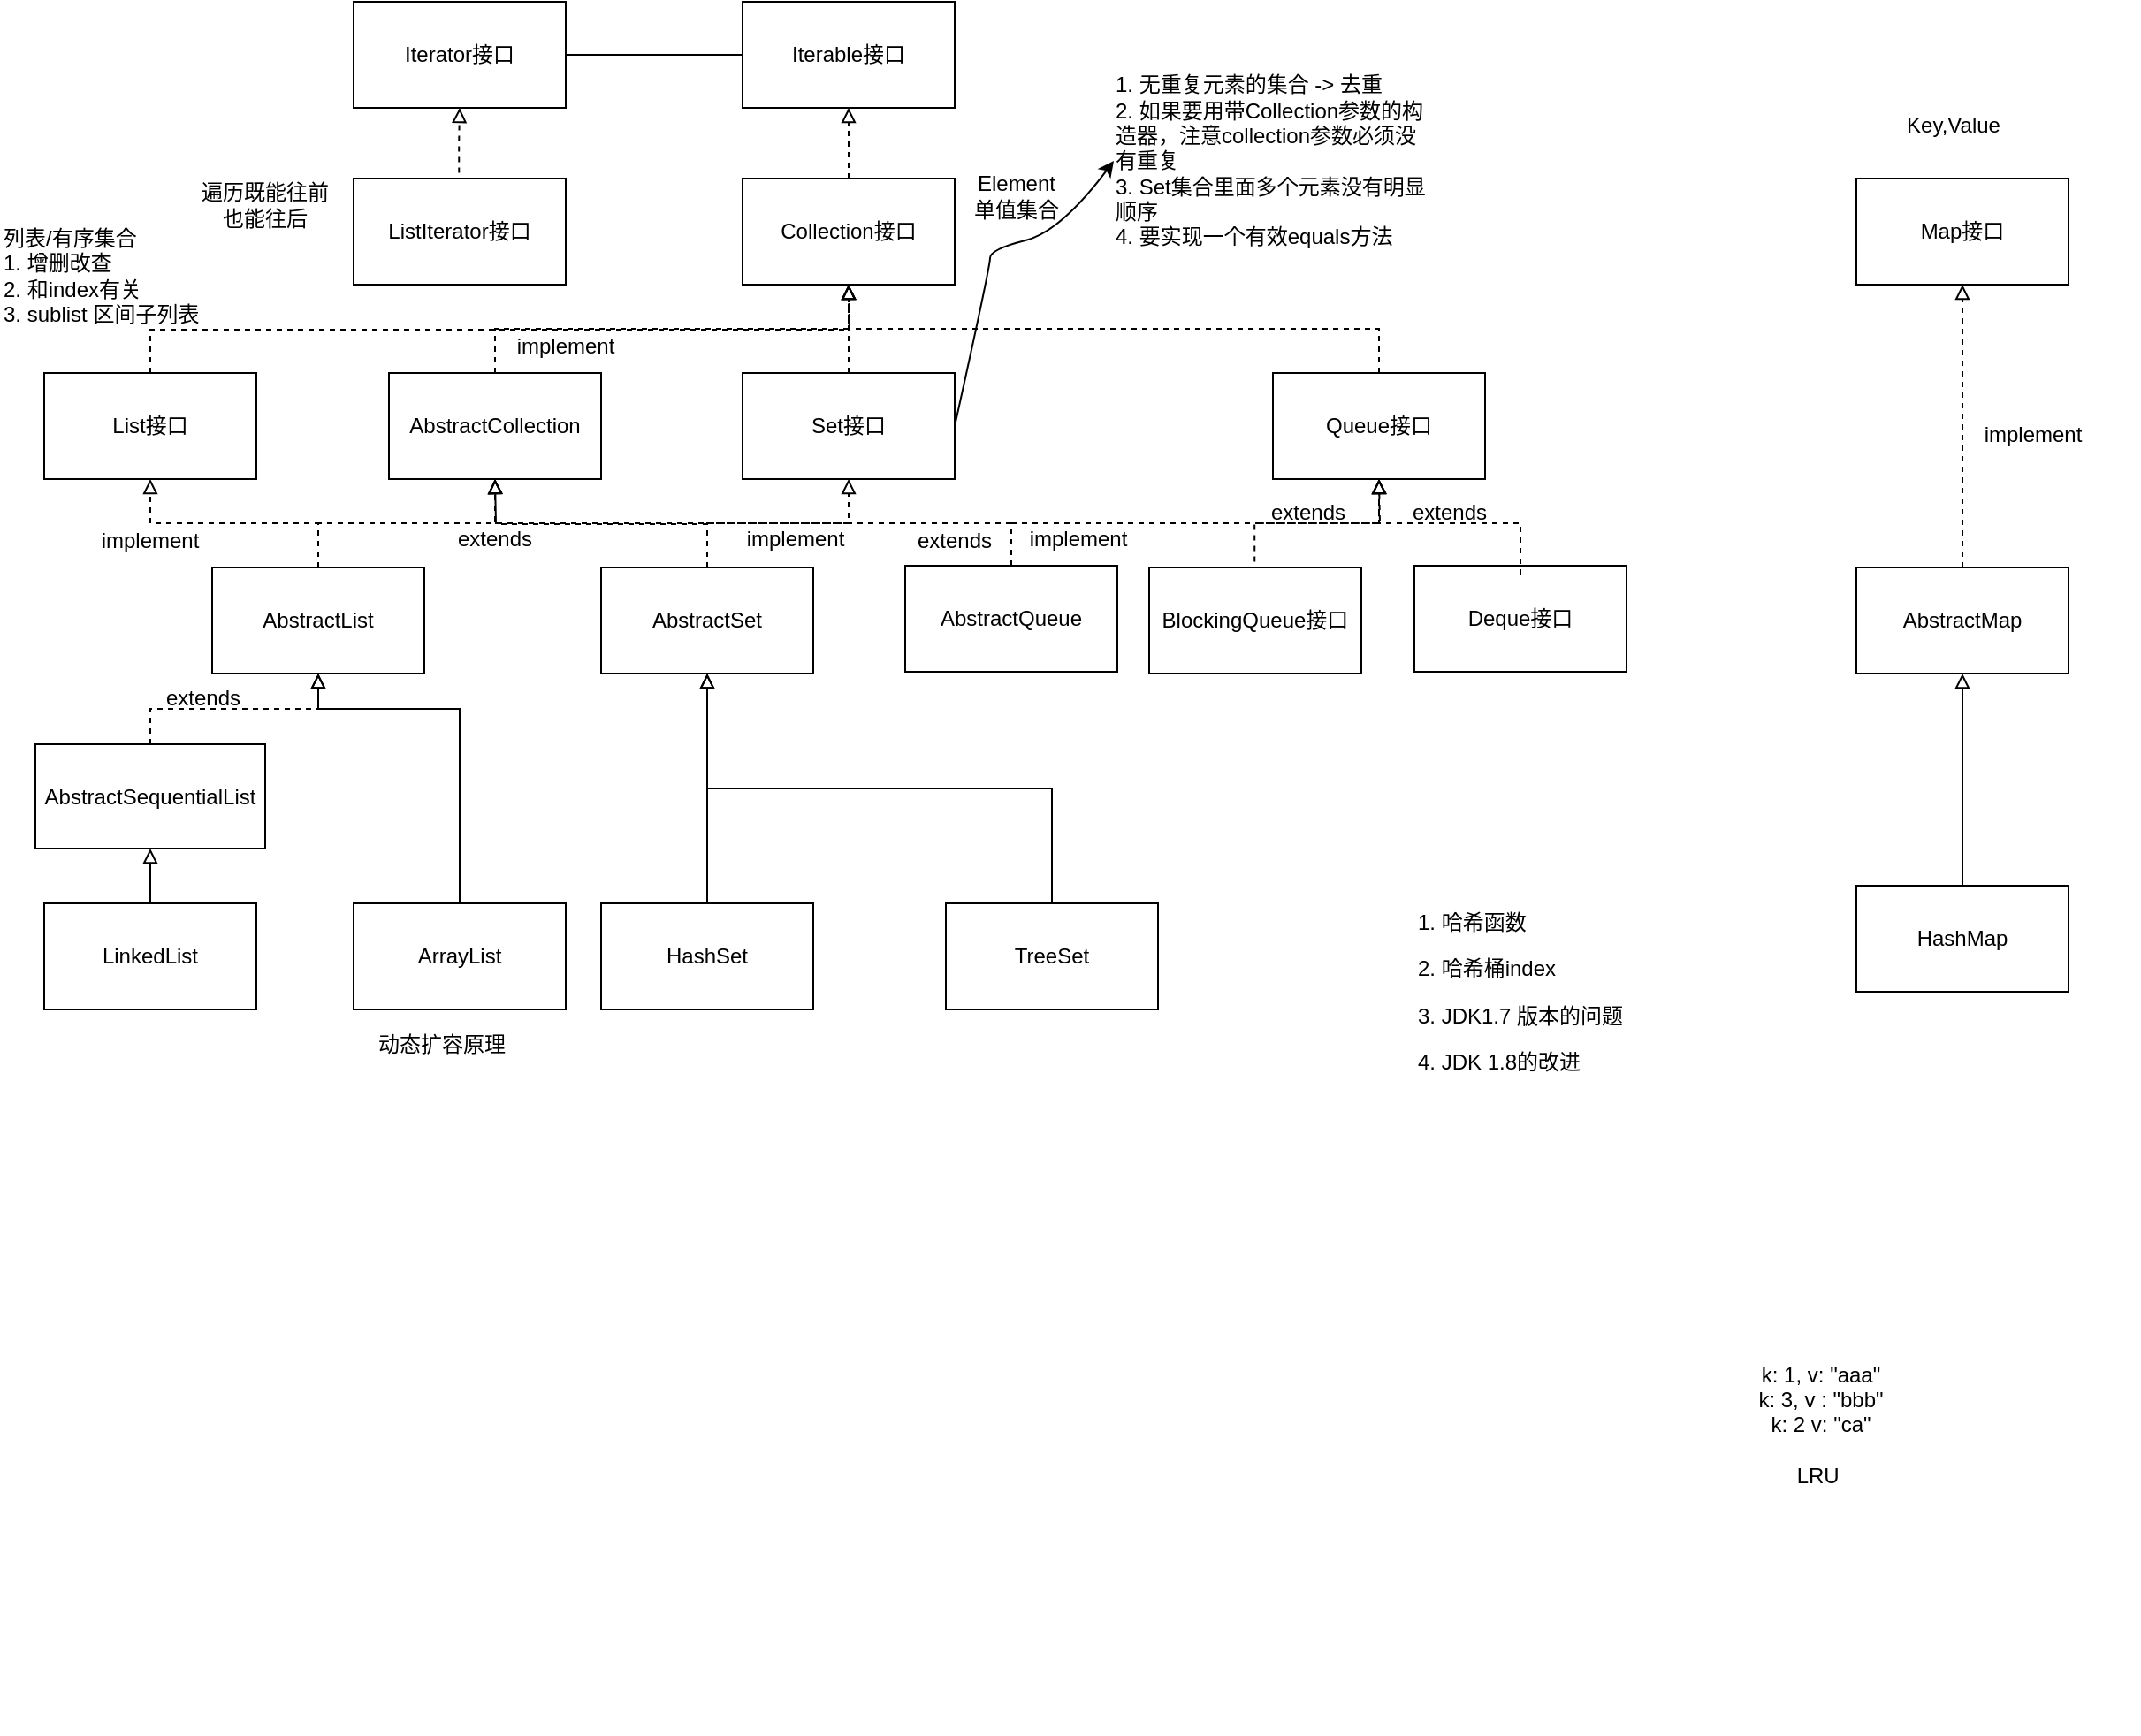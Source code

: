 <mxfile version="21.0.8" type="github">
  <diagram id="C5RBs43oDa-KdzZeNtuy" name="Page-1">
    <mxGraphModel dx="2411" dy="800" grid="1" gridSize="10" guides="1" tooltips="1" connect="1" arrows="1" fold="1" page="1" pageScale="1" pageWidth="1169" pageHeight="827" math="0" shadow="0">
      <root>
        <mxCell id="WIyWlLk6GJQsqaUBKTNV-0" />
        <mxCell id="WIyWlLk6GJQsqaUBKTNV-1" parent="WIyWlLk6GJQsqaUBKTNV-0" />
        <mxCell id="bvuR1n_GZRdcSdBYCqAq-15" value="" style="endArrow=block;endFill=0;shadow=0;strokeWidth=1;rounded=0;edgeStyle=orthogonalEdgeStyle;elbow=vertical;dashed=1;exitX=0.5;exitY=0;exitDx=0;exitDy=0;" parent="WIyWlLk6GJQsqaUBKTNV-1" source="bvuR1n_GZRdcSdBYCqAq-23" edge="1">
          <mxGeometry width="160" relative="1" as="geometry">
            <mxPoint x="300" y="300" as="sourcePoint" />
            <mxPoint x="220" y="270" as="targetPoint" />
          </mxGeometry>
        </mxCell>
        <mxCell id="bvuR1n_GZRdcSdBYCqAq-17" value="Collection接口" style="rounded=0;whiteSpace=wrap;html=1;" parent="WIyWlLk6GJQsqaUBKTNV-1" vertex="1">
          <mxGeometry x="160" y="210" width="120" height="60" as="geometry" />
        </mxCell>
        <mxCell id="bvuR1n_GZRdcSdBYCqAq-19" value="Map接口" style="rounded=0;whiteSpace=wrap;html=1;" parent="WIyWlLk6GJQsqaUBKTNV-1" vertex="1">
          <mxGeometry x="790" y="210" width="120" height="60" as="geometry" />
        </mxCell>
        <mxCell id="bvuR1n_GZRdcSdBYCqAq-20" value="Element&lt;br&gt;单值集合" style="text;html=1;strokeColor=none;fillColor=none;align=center;verticalAlign=middle;whiteSpace=wrap;rounded=0;" parent="WIyWlLk6GJQsqaUBKTNV-1" vertex="1">
          <mxGeometry x="280" y="210" width="70" height="20" as="geometry" />
        </mxCell>
        <mxCell id="bvuR1n_GZRdcSdBYCqAq-21" value="Key,Value" style="text;html=1;strokeColor=none;fillColor=none;align=center;verticalAlign=middle;whiteSpace=wrap;rounded=0;" parent="WIyWlLk6GJQsqaUBKTNV-1" vertex="1">
          <mxGeometry x="810" y="170" width="70" height="20" as="geometry" />
        </mxCell>
        <mxCell id="bvuR1n_GZRdcSdBYCqAq-22" value="List接口" style="rounded=0;whiteSpace=wrap;html=1;" parent="WIyWlLk6GJQsqaUBKTNV-1" vertex="1">
          <mxGeometry x="-235" y="320" width="120" height="60" as="geometry" />
        </mxCell>
        <mxCell id="bvuR1n_GZRdcSdBYCqAq-23" value="Set接口" style="rounded=0;whiteSpace=wrap;html=1;" parent="WIyWlLk6GJQsqaUBKTNV-1" vertex="1">
          <mxGeometry x="160" y="320" width="120" height="60" as="geometry" />
        </mxCell>
        <mxCell id="bvuR1n_GZRdcSdBYCqAq-24" value="" style="endArrow=block;endFill=0;shadow=0;strokeWidth=1;rounded=0;edgeStyle=orthogonalEdgeStyle;elbow=vertical;dashed=1;exitX=0.5;exitY=0;exitDx=0;exitDy=0;" parent="WIyWlLk6GJQsqaUBKTNV-1" source="bvuR1n_GZRdcSdBYCqAq-22" edge="1">
          <mxGeometry width="160" relative="1" as="geometry">
            <mxPoint x="310" y="330" as="sourcePoint" />
            <mxPoint x="220" y="270" as="targetPoint" />
          </mxGeometry>
        </mxCell>
        <mxCell id="bvuR1n_GZRdcSdBYCqAq-25" value="HashMap" style="rounded=0;whiteSpace=wrap;html=1;" parent="WIyWlLk6GJQsqaUBKTNV-1" vertex="1">
          <mxGeometry x="790" y="610" width="120" height="60" as="geometry" />
        </mxCell>
        <mxCell id="bvuR1n_GZRdcSdBYCqAq-26" value="" style="endArrow=block;endFill=0;shadow=0;strokeWidth=1;rounded=0;edgeStyle=orthogonalEdgeStyle;elbow=vertical;exitX=0.5;exitY=0;exitDx=0;exitDy=0;entryX=0.5;entryY=1;entryDx=0;entryDy=0;" parent="WIyWlLk6GJQsqaUBKTNV-1" source="bvuR1n_GZRdcSdBYCqAq-25" target="bvuR1n_GZRdcSdBYCqAq-88" edge="1">
          <mxGeometry width="160" relative="1" as="geometry">
            <mxPoint x="720" y="510" as="sourcePoint" />
            <mxPoint x="1050" y="450" as="targetPoint" />
          </mxGeometry>
        </mxCell>
        <mxCell id="bvuR1n_GZRdcSdBYCqAq-27" value="HashSet" style="rounded=0;whiteSpace=wrap;html=1;" parent="WIyWlLk6GJQsqaUBKTNV-1" vertex="1">
          <mxGeometry x="80" y="620" width="120" height="60" as="geometry" />
        </mxCell>
        <mxCell id="bvuR1n_GZRdcSdBYCqAq-28" value="" style="endArrow=block;endFill=0;shadow=0;strokeWidth=1;rounded=0;edgeStyle=orthogonalEdgeStyle;elbow=vertical;exitX=0.5;exitY=0;exitDx=0;exitDy=0;entryX=0.5;entryY=1;entryDx=0;entryDy=0;" parent="WIyWlLk6GJQsqaUBKTNV-1" source="bvuR1n_GZRdcSdBYCqAq-27" target="bvuR1n_GZRdcSdBYCqAq-77" edge="1">
          <mxGeometry width="160" relative="1" as="geometry">
            <mxPoint x="-110" y="440" as="sourcePoint" />
            <mxPoint x="260" y="530" as="targetPoint" />
          </mxGeometry>
        </mxCell>
        <mxCell id="bvuR1n_GZRdcSdBYCqAq-29" value="ArrayList" style="rounded=0;whiteSpace=wrap;html=1;" parent="WIyWlLk6GJQsqaUBKTNV-1" vertex="1">
          <mxGeometry x="-60" y="620" width="120" height="60" as="geometry" />
        </mxCell>
        <mxCell id="bvuR1n_GZRdcSdBYCqAq-30" value="" style="endArrow=block;endFill=0;shadow=0;strokeWidth=1;rounded=0;edgeStyle=orthogonalEdgeStyle;elbow=vertical;exitX=0.5;exitY=0;exitDx=0;exitDy=0;entryX=0.5;entryY=1;entryDx=0;entryDy=0;" parent="WIyWlLk6GJQsqaUBKTNV-1" source="bvuR1n_GZRdcSdBYCqAq-29" target="bvuR1n_GZRdcSdBYCqAq-62" edge="1">
          <mxGeometry width="160" relative="1" as="geometry">
            <mxPoint x="-240" y="560" as="sourcePoint" />
            <mxPoint x="90" y="500" as="targetPoint" />
            <Array as="points">
              <mxPoint y="510" />
              <mxPoint x="-80" y="510" />
            </Array>
          </mxGeometry>
        </mxCell>
        <mxCell id="bvuR1n_GZRdcSdBYCqAq-31" value="Iterable接口" style="rounded=0;whiteSpace=wrap;html=1;" parent="WIyWlLk6GJQsqaUBKTNV-1" vertex="1">
          <mxGeometry x="160" y="110" width="120" height="60" as="geometry" />
        </mxCell>
        <mxCell id="bvuR1n_GZRdcSdBYCqAq-32" value="" style="endArrow=block;endFill=0;shadow=0;strokeWidth=1;rounded=0;edgeStyle=orthogonalEdgeStyle;elbow=vertical;dashed=1;exitX=0.5;exitY=0;exitDx=0;exitDy=0;entryX=0.5;entryY=1;entryDx=0;entryDy=0;" parent="WIyWlLk6GJQsqaUBKTNV-1" source="bvuR1n_GZRdcSdBYCqAq-17" target="bvuR1n_GZRdcSdBYCqAq-31" edge="1">
          <mxGeometry width="160" relative="1" as="geometry">
            <mxPoint x="220" y="200" as="sourcePoint" />
            <mxPoint x="220" y="190" as="targetPoint" />
          </mxGeometry>
        </mxCell>
        <mxCell id="bvuR1n_GZRdcSdBYCqAq-33" value="Iterator接口" style="rounded=0;whiteSpace=wrap;html=1;" parent="WIyWlLk6GJQsqaUBKTNV-1" vertex="1">
          <mxGeometry x="-60" y="110" width="120" height="60" as="geometry" />
        </mxCell>
        <mxCell id="bvuR1n_GZRdcSdBYCqAq-36" value="" style="line;strokeWidth=1;html=1;" parent="WIyWlLk6GJQsqaUBKTNV-1" vertex="1">
          <mxGeometry x="60" y="135" width="100" height="10" as="geometry" />
        </mxCell>
        <mxCell id="bvuR1n_GZRdcSdBYCqAq-38" value="列表/有序集合&lt;br&gt;1. 增删改查&lt;br&gt;2. 和index有关&lt;br&gt;3. sublist 区间子列表" style="text;html=1;strokeColor=none;fillColor=none;align=left;verticalAlign=middle;whiteSpace=wrap;rounded=0;" parent="WIyWlLk6GJQsqaUBKTNV-1" vertex="1">
          <mxGeometry x="-260" y="240" width="140" height="50" as="geometry" />
        </mxCell>
        <mxCell id="bvuR1n_GZRdcSdBYCqAq-39" value="ListIterator接口" style="rounded=0;whiteSpace=wrap;html=1;" parent="WIyWlLk6GJQsqaUBKTNV-1" vertex="1">
          <mxGeometry x="-60" y="210" width="120" height="60" as="geometry" />
        </mxCell>
        <mxCell id="bvuR1n_GZRdcSdBYCqAq-40" value="" style="endArrow=block;endFill=0;shadow=0;strokeWidth=1;rounded=0;edgeStyle=orthogonalEdgeStyle;elbow=vertical;dashed=1;entryX=0.5;entryY=1;entryDx=0;entryDy=0;exitX=0.497;exitY=-0.055;exitDx=0;exitDy=0;exitPerimeter=0;" parent="WIyWlLk6GJQsqaUBKTNV-1" source="bvuR1n_GZRdcSdBYCqAq-39" target="bvuR1n_GZRdcSdBYCqAq-33" edge="1">
          <mxGeometry width="160" relative="1" as="geometry">
            <mxPoint y="200" as="sourcePoint" />
            <mxPoint x="230" y="180" as="targetPoint" />
          </mxGeometry>
        </mxCell>
        <mxCell id="bvuR1n_GZRdcSdBYCqAq-41" value="遍历既能往前也能往后" style="text;html=1;strokeColor=none;fillColor=none;align=center;verticalAlign=middle;whiteSpace=wrap;rounded=0;" parent="WIyWlLk6GJQsqaUBKTNV-1" vertex="1">
          <mxGeometry x="-150" y="210" width="80" height="30" as="geometry" />
        </mxCell>
        <mxCell id="bvuR1n_GZRdcSdBYCqAq-43" value="&lt;p style=&quot;text-align: left;&quot;&gt;&lt;font style=&quot;font-size: 12px;&quot;&gt;&lt;span style=&quot;background-color: initial;&quot;&gt;1. 无重复元素的集合 -&amp;gt; 去重&lt;br&gt;&lt;/span&gt;&lt;span style=&quot;background-color: initial;&quot;&gt;2. 如果要用带Collection参数的构造器，注意collection参数必须没有重复&lt;br&gt;&lt;/span&gt;&lt;span style=&quot;background-color: initial;&quot;&gt;3. Set集合里面多个元素没有明显顺序&lt;br&gt;&lt;/span&gt;&lt;span style=&quot;background-color: initial;&quot;&gt;4. 要实现一个有效equals方法&lt;/span&gt;&lt;/font&gt;&lt;/p&gt;" style="text;html=1;strokeColor=none;fillColor=none;align=center;verticalAlign=middle;whiteSpace=wrap;rounded=0;" parent="WIyWlLk6GJQsqaUBKTNV-1" vertex="1">
          <mxGeometry x="370" y="145" width="180" height="110" as="geometry" />
        </mxCell>
        <mxCell id="bvuR1n_GZRdcSdBYCqAq-46" value="" style="endArrow=block;endFill=0;shadow=0;strokeWidth=1;rounded=0;edgeStyle=orthogonalEdgeStyle;elbow=vertical;dashed=1;exitX=0.5;exitY=0;exitDx=0;exitDy=0;" parent="WIyWlLk6GJQsqaUBKTNV-1" source="bvuR1n_GZRdcSdBYCqAq-48" edge="1">
          <mxGeometry width="160" relative="1" as="geometry">
            <mxPoint x="420" y="325" as="sourcePoint" />
            <mxPoint x="220" y="270" as="targetPoint" />
            <Array as="points">
              <mxPoint x="520" y="295" />
              <mxPoint x="220" y="295" />
            </Array>
          </mxGeometry>
        </mxCell>
        <mxCell id="bvuR1n_GZRdcSdBYCqAq-48" value="Queue接口" style="rounded=0;whiteSpace=wrap;html=1;" parent="WIyWlLk6GJQsqaUBKTNV-1" vertex="1">
          <mxGeometry x="460" y="320" width="120" height="60" as="geometry" />
        </mxCell>
        <mxCell id="bvuR1n_GZRdcSdBYCqAq-49" value="" style="curved=1;endArrow=classic;html=1;rounded=0;fontFamily=Helvetica;fontSize=12;elbow=vertical;exitX=1;exitY=0.5;exitDx=0;exitDy=0;entryX=0;entryY=0.5;entryDx=0;entryDy=0;" parent="WIyWlLk6GJQsqaUBKTNV-1" source="bvuR1n_GZRdcSdBYCqAq-23" target="bvuR1n_GZRdcSdBYCqAq-43" edge="1">
          <mxGeometry width="50" height="50" relative="1" as="geometry">
            <mxPoint x="340" y="390" as="sourcePoint" />
            <mxPoint x="390" y="340" as="targetPoint" />
            <Array as="points">
              <mxPoint x="300" y="260" />
              <mxPoint x="300" y="250" />
              <mxPoint x="340" y="240" />
            </Array>
          </mxGeometry>
        </mxCell>
        <mxCell id="bvuR1n_GZRdcSdBYCqAq-50" value="BlockingQueue接口" style="rounded=0;whiteSpace=wrap;html=1;" parent="WIyWlLk6GJQsqaUBKTNV-1" vertex="1">
          <mxGeometry x="390" y="430" width="120" height="60" as="geometry" />
        </mxCell>
        <mxCell id="bvuR1n_GZRdcSdBYCqAq-51" value="" style="endArrow=block;endFill=0;shadow=0;strokeWidth=1;rounded=0;edgeStyle=orthogonalEdgeStyle;elbow=vertical;dashed=1;entryX=0.5;entryY=1;entryDx=0;entryDy=0;exitX=0.497;exitY=-0.055;exitDx=0;exitDy=0;exitPerimeter=0;" parent="WIyWlLk6GJQsqaUBKTNV-1" source="bvuR1n_GZRdcSdBYCqAq-50" target="bvuR1n_GZRdcSdBYCqAq-48" edge="1">
          <mxGeometry width="160" relative="1" as="geometry">
            <mxPoint x="345" y="425" as="sourcePoint" />
            <mxPoint x="345" y="395" as="targetPoint" />
          </mxGeometry>
        </mxCell>
        <mxCell id="bvuR1n_GZRdcSdBYCqAq-52" value="Deque接口" style="rounded=0;whiteSpace=wrap;html=1;" parent="WIyWlLk6GJQsqaUBKTNV-1" vertex="1">
          <mxGeometry x="540" y="429" width="120" height="60" as="geometry" />
        </mxCell>
        <mxCell id="bvuR1n_GZRdcSdBYCqAq-54" value="" style="endArrow=block;endFill=0;shadow=0;strokeWidth=1;rounded=0;edgeStyle=elbowEdgeStyle;dashed=1;elbow=vertical;exitX=0.5;exitY=0;exitDx=0;exitDy=0;" parent="WIyWlLk6GJQsqaUBKTNV-1" edge="1">
          <mxGeometry width="160" relative="1" as="geometry">
            <mxPoint x="600" y="434" as="sourcePoint" />
            <mxPoint x="520" y="380" as="targetPoint" />
            <Array as="points">
              <mxPoint x="560" y="405" />
            </Array>
          </mxGeometry>
        </mxCell>
        <mxCell id="bvuR1n_GZRdcSdBYCqAq-58" value="" style="endArrow=block;endFill=0;shadow=0;strokeWidth=1;rounded=0;edgeStyle=orthogonalEdgeStyle;elbow=vertical;dashed=1;exitX=0.5;exitY=0;exitDx=0;exitDy=0;" parent="WIyWlLk6GJQsqaUBKTNV-1" source="bvuR1n_GZRdcSdBYCqAq-59" target="bvuR1n_GZRdcSdBYCqAq-17" edge="1">
          <mxGeometry width="160" relative="1" as="geometry">
            <mxPoint x="380" y="320" as="sourcePoint" />
            <mxPoint x="220" y="280" as="targetPoint" />
            <Array as="points">
              <mxPoint x="20" y="295" />
              <mxPoint x="220" y="295" />
            </Array>
          </mxGeometry>
        </mxCell>
        <mxCell id="bvuR1n_GZRdcSdBYCqAq-59" value="AbstractCollection" style="rounded=0;whiteSpace=wrap;html=1;" parent="WIyWlLk6GJQsqaUBKTNV-1" vertex="1">
          <mxGeometry x="-40" y="320" width="120" height="60" as="geometry" />
        </mxCell>
        <mxCell id="bvuR1n_GZRdcSdBYCqAq-62" value="AbstractList" style="rounded=0;whiteSpace=wrap;html=1;" parent="WIyWlLk6GJQsqaUBKTNV-1" vertex="1">
          <mxGeometry x="-140" y="430" width="120" height="60" as="geometry" />
        </mxCell>
        <mxCell id="bvuR1n_GZRdcSdBYCqAq-63" value="" style="endArrow=block;endFill=0;shadow=0;strokeWidth=1;rounded=0;edgeStyle=orthogonalEdgeStyle;elbow=vertical;dashed=1;exitX=0.5;exitY=0;exitDx=0;exitDy=0;entryX=0.5;entryY=1;entryDx=0;entryDy=0;" parent="WIyWlLk6GJQsqaUBKTNV-1" source="bvuR1n_GZRdcSdBYCqAq-62" target="bvuR1n_GZRdcSdBYCqAq-22" edge="1">
          <mxGeometry width="160" relative="1" as="geometry">
            <mxPoint x="-270" y="439" as="sourcePoint" />
            <mxPoint x="50" y="389" as="targetPoint" />
          </mxGeometry>
        </mxCell>
        <mxCell id="bvuR1n_GZRdcSdBYCqAq-64" value="" style="endArrow=block;endFill=0;shadow=0;strokeWidth=1;rounded=0;edgeStyle=orthogonalEdgeStyle;elbow=vertical;dashed=1;exitX=0.5;exitY=0;exitDx=0;exitDy=0;entryX=0.5;entryY=1;entryDx=0;entryDy=0;" parent="WIyWlLk6GJQsqaUBKTNV-1" source="bvuR1n_GZRdcSdBYCqAq-62" target="bvuR1n_GZRdcSdBYCqAq-59" edge="1">
          <mxGeometry width="160" relative="1" as="geometry">
            <mxPoint x="-10" y="420" as="sourcePoint" />
            <mxPoint x="60" y="390" as="targetPoint" />
          </mxGeometry>
        </mxCell>
        <mxCell id="bvuR1n_GZRdcSdBYCqAq-65" value="implement" style="text;html=1;strokeColor=none;fillColor=none;align=center;verticalAlign=middle;whiteSpace=wrap;rounded=0;fontSize=12;fontFamily=Helvetica;" parent="WIyWlLk6GJQsqaUBKTNV-1" vertex="1">
          <mxGeometry x="-205" y="400" width="60" height="30" as="geometry" />
        </mxCell>
        <mxCell id="bvuR1n_GZRdcSdBYCqAq-66" value="extends" style="text;html=1;strokeColor=none;fillColor=none;align=center;verticalAlign=middle;whiteSpace=wrap;rounded=0;fontSize=12;fontFamily=Helvetica;" parent="WIyWlLk6GJQsqaUBKTNV-1" vertex="1">
          <mxGeometry x="-10" y="399" width="60" height="30" as="geometry" />
        </mxCell>
        <mxCell id="bvuR1n_GZRdcSdBYCqAq-68" value="AbstractSequentialList" style="rounded=0;whiteSpace=wrap;html=1;" parent="WIyWlLk6GJQsqaUBKTNV-1" vertex="1">
          <mxGeometry x="-240" y="530" width="130" height="59" as="geometry" />
        </mxCell>
        <mxCell id="bvuR1n_GZRdcSdBYCqAq-69" value="" style="endArrow=block;endFill=0;shadow=0;strokeWidth=1;rounded=0;edgeStyle=orthogonalEdgeStyle;elbow=vertical;dashed=1;exitX=0.5;exitY=0;exitDx=0;exitDy=0;entryX=0.5;entryY=1;entryDx=0;entryDy=0;" parent="WIyWlLk6GJQsqaUBKTNV-1" source="bvuR1n_GZRdcSdBYCqAq-68" target="bvuR1n_GZRdcSdBYCqAq-62" edge="1">
          <mxGeometry width="160" relative="1" as="geometry">
            <mxPoint x="-130" y="540" as="sourcePoint" />
            <mxPoint x="-53" y="490" as="targetPoint" />
          </mxGeometry>
        </mxCell>
        <mxCell id="bvuR1n_GZRdcSdBYCqAq-70" value="extends" style="text;html=1;strokeColor=none;fillColor=none;align=center;verticalAlign=middle;whiteSpace=wrap;rounded=0;fontSize=12;fontFamily=Helvetica;" parent="WIyWlLk6GJQsqaUBKTNV-1" vertex="1">
          <mxGeometry x="-175" y="489" width="60" height="30" as="geometry" />
        </mxCell>
        <mxCell id="bvuR1n_GZRdcSdBYCqAq-72" value="LinkedList" style="rounded=0;whiteSpace=wrap;html=1;" parent="WIyWlLk6GJQsqaUBKTNV-1" vertex="1">
          <mxGeometry x="-235" y="620" width="120" height="60" as="geometry" />
        </mxCell>
        <mxCell id="bvuR1n_GZRdcSdBYCqAq-73" value="" style="endArrow=block;endFill=0;shadow=0;strokeWidth=1;rounded=0;edgeStyle=orthogonalEdgeStyle;elbow=vertical;exitX=0.5;exitY=0;exitDx=0;exitDy=0;entryX=0.5;entryY=1;entryDx=0;entryDy=0;" parent="WIyWlLk6GJQsqaUBKTNV-1" source="bvuR1n_GZRdcSdBYCqAq-72" target="bvuR1n_GZRdcSdBYCqAq-68" edge="1">
          <mxGeometry width="160" relative="1" as="geometry">
            <mxPoint x="-388" y="650" as="sourcePoint" />
            <mxPoint x="-170" y="600" as="targetPoint" />
          </mxGeometry>
        </mxCell>
        <mxCell id="bvuR1n_GZRdcSdBYCqAq-74" value="implement" style="text;html=1;strokeColor=none;fillColor=none;align=center;verticalAlign=middle;whiteSpace=wrap;rounded=0;fontSize=12;fontFamily=Helvetica;" parent="WIyWlLk6GJQsqaUBKTNV-1" vertex="1">
          <mxGeometry x="30" y="290" width="60" height="30" as="geometry" />
        </mxCell>
        <mxCell id="bvuR1n_GZRdcSdBYCqAq-77" value="AbstractSet" style="rounded=0;whiteSpace=wrap;html=1;" parent="WIyWlLk6GJQsqaUBKTNV-1" vertex="1">
          <mxGeometry x="80" y="430" width="120" height="60" as="geometry" />
        </mxCell>
        <mxCell id="bvuR1n_GZRdcSdBYCqAq-78" value="" style="endArrow=block;endFill=0;shadow=0;strokeWidth=1;rounded=0;edgeStyle=orthogonalEdgeStyle;elbow=vertical;dashed=1;exitX=0.5;exitY=0;exitDx=0;exitDy=0;" parent="WIyWlLk6GJQsqaUBKTNV-1" source="bvuR1n_GZRdcSdBYCqAq-77" edge="1">
          <mxGeometry width="160" relative="1" as="geometry">
            <mxPoint x="310" y="420" as="sourcePoint" />
            <mxPoint x="20" y="380" as="targetPoint" />
          </mxGeometry>
        </mxCell>
        <mxCell id="bvuR1n_GZRdcSdBYCqAq-79" value="implement" style="text;html=1;strokeColor=none;fillColor=none;align=center;verticalAlign=middle;whiteSpace=wrap;rounded=0;fontSize=12;fontFamily=Helvetica;" parent="WIyWlLk6GJQsqaUBKTNV-1" vertex="1">
          <mxGeometry x="160" y="399" width="60" height="30" as="geometry" />
        </mxCell>
        <mxCell id="bvuR1n_GZRdcSdBYCqAq-80" value="" style="endArrow=block;endFill=0;shadow=0;strokeWidth=1;rounded=0;edgeStyle=orthogonalEdgeStyle;elbow=vertical;dashed=1;exitX=0.5;exitY=0;exitDx=0;exitDy=0;entryX=0.5;entryY=1;entryDx=0;entryDy=0;" parent="WIyWlLk6GJQsqaUBKTNV-1" source="bvuR1n_GZRdcSdBYCqAq-77" target="bvuR1n_GZRdcSdBYCqAq-23" edge="1">
          <mxGeometry width="160" relative="1" as="geometry">
            <mxPoint x="-70" y="440" as="sourcePoint" />
            <mxPoint x="-165" y="390" as="targetPoint" />
          </mxGeometry>
        </mxCell>
        <mxCell id="bvuR1n_GZRdcSdBYCqAq-81" value="extends" style="text;html=1;strokeColor=none;fillColor=none;align=center;verticalAlign=middle;whiteSpace=wrap;rounded=0;fontSize=12;fontFamily=Helvetica;" parent="WIyWlLk6GJQsqaUBKTNV-1" vertex="1">
          <mxGeometry x="450" y="384" width="60" height="30" as="geometry" />
        </mxCell>
        <mxCell id="bvuR1n_GZRdcSdBYCqAq-82" value="extends" style="text;html=1;strokeColor=none;fillColor=none;align=center;verticalAlign=middle;whiteSpace=wrap;rounded=0;fontSize=12;fontFamily=Helvetica;" parent="WIyWlLk6GJQsqaUBKTNV-1" vertex="1">
          <mxGeometry x="530" y="384" width="60" height="30" as="geometry" />
        </mxCell>
        <mxCell id="bvuR1n_GZRdcSdBYCqAq-83" value="" style="endArrow=block;endFill=0;shadow=0;strokeWidth=1;rounded=0;edgeStyle=orthogonalEdgeStyle;elbow=vertical;dashed=1;exitX=0.5;exitY=0;exitDx=0;exitDy=0;" parent="WIyWlLk6GJQsqaUBKTNV-1" source="bvuR1n_GZRdcSdBYCqAq-84" edge="1">
          <mxGeometry width="160" relative="1" as="geometry">
            <mxPoint x="250" y="490" as="sourcePoint" />
            <mxPoint x="20" y="380" as="targetPoint" />
          </mxGeometry>
        </mxCell>
        <mxCell id="bvuR1n_GZRdcSdBYCqAq-84" value="AbstractQueue" style="rounded=0;whiteSpace=wrap;html=1;" parent="WIyWlLk6GJQsqaUBKTNV-1" vertex="1">
          <mxGeometry x="252" y="429" width="120" height="60" as="geometry" />
        </mxCell>
        <mxCell id="bvuR1n_GZRdcSdBYCqAq-85" value="" style="endArrow=block;endFill=0;shadow=0;strokeWidth=1;rounded=0;edgeStyle=orthogonalEdgeStyle;elbow=vertical;dashed=1;exitX=0.5;exitY=0;exitDx=0;exitDy=0;" parent="WIyWlLk6GJQsqaUBKTNV-1" source="bvuR1n_GZRdcSdBYCqAq-84" edge="1">
          <mxGeometry width="160" relative="1" as="geometry">
            <mxPoint x="330" y="423.5" as="sourcePoint" />
            <mxPoint x="520" y="380" as="targetPoint" />
          </mxGeometry>
        </mxCell>
        <mxCell id="bvuR1n_GZRdcSdBYCqAq-86" value="extends" style="text;html=1;strokeColor=none;fillColor=none;align=center;verticalAlign=middle;whiteSpace=wrap;rounded=0;fontSize=12;fontFamily=Helvetica;" parent="WIyWlLk6GJQsqaUBKTNV-1" vertex="1">
          <mxGeometry x="250" y="400" width="60" height="30" as="geometry" />
        </mxCell>
        <mxCell id="bvuR1n_GZRdcSdBYCqAq-87" value="implement" style="text;html=1;strokeColor=none;fillColor=none;align=center;verticalAlign=middle;whiteSpace=wrap;rounded=0;fontSize=12;fontFamily=Helvetica;" parent="WIyWlLk6GJQsqaUBKTNV-1" vertex="1">
          <mxGeometry x="320" y="399" width="60" height="30" as="geometry" />
        </mxCell>
        <mxCell id="bvuR1n_GZRdcSdBYCqAq-88" value="AbstractMap" style="rounded=0;whiteSpace=wrap;html=1;" parent="WIyWlLk6GJQsqaUBKTNV-1" vertex="1">
          <mxGeometry x="790" y="430" width="120" height="60" as="geometry" />
        </mxCell>
        <mxCell id="bvuR1n_GZRdcSdBYCqAq-89" value="" style="endArrow=block;endFill=0;shadow=0;strokeWidth=1;rounded=0;edgeStyle=orthogonalEdgeStyle;elbow=vertical;dashed=1;exitX=0.5;exitY=0;exitDx=0;exitDy=0;" parent="WIyWlLk6GJQsqaUBKTNV-1" source="bvuR1n_GZRdcSdBYCqAq-88" target="bvuR1n_GZRdcSdBYCqAq-19" edge="1">
          <mxGeometry width="160" relative="1" as="geometry">
            <mxPoint x="850" y="310" as="sourcePoint" />
            <mxPoint x="868" y="400" as="targetPoint" />
          </mxGeometry>
        </mxCell>
        <mxCell id="bvuR1n_GZRdcSdBYCqAq-90" value="implement" style="text;html=1;strokeColor=none;fillColor=none;align=center;verticalAlign=middle;whiteSpace=wrap;rounded=0;fontSize=12;fontFamily=Helvetica;" parent="WIyWlLk6GJQsqaUBKTNV-1" vertex="1">
          <mxGeometry x="860" y="340" width="60" height="30" as="geometry" />
        </mxCell>
        <mxCell id="JqaAN7-HeVUfOZ3b-MJZ-3" value="&lt;p style=&quot;text-align: left;&quot;&gt;动态扩容原理&lt;/p&gt;" style="text;html=1;strokeColor=none;fillColor=none;align=center;verticalAlign=middle;whiteSpace=wrap;rounded=0;" parent="WIyWlLk6GJQsqaUBKTNV-1" vertex="1">
          <mxGeometry x="-80" y="680" width="140" height="40" as="geometry" />
        </mxCell>
        <mxCell id="JqaAN7-HeVUfOZ3b-MJZ-4" value="&lt;p style=&quot;text-align: left;&quot;&gt;1. 哈希函数&lt;/p&gt;&lt;p style=&quot;text-align: left;&quot;&gt;&lt;span style=&quot;background-color: initial;&quot;&gt;2. 哈希桶index&lt;/span&gt;&lt;/p&gt;&lt;p style=&quot;text-align: left;&quot;&gt;&lt;span style=&quot;background-color: initial;&quot;&gt;3. JDK1.7 版本的问题&lt;/span&gt;&lt;/p&gt;&lt;p style=&quot;text-align: left;&quot;&gt;&lt;span style=&quot;background-color: initial;&quot;&gt;4. JDK 1.8的改进&lt;/span&gt;&lt;/p&gt;" style="text;html=1;strokeColor=none;fillColor=none;align=center;verticalAlign=middle;whiteSpace=wrap;rounded=0;" parent="WIyWlLk6GJQsqaUBKTNV-1" vertex="1">
          <mxGeometry x="515" y="610" width="170" height="120" as="geometry" />
        </mxCell>
        <mxCell id="JqaAN7-HeVUfOZ3b-MJZ-5" value="k: 1, v: &quot;aaa&quot;&lt;br&gt;k: 3, v : &quot;bbb&quot;&lt;br&gt;k: 2 v: &quot;ca&quot;&lt;br&gt;&lt;br&gt;LRU&amp;nbsp;" style="text;html=1;strokeColor=none;fillColor=none;align=center;verticalAlign=middle;whiteSpace=wrap;rounded=0;" parent="WIyWlLk6GJQsqaUBKTNV-1" vertex="1">
          <mxGeometry x="590" y="740" width="360" height="350" as="geometry" />
        </mxCell>
        <mxCell id="JqaAN7-HeVUfOZ3b-MJZ-18" value="TreeSet" style="rounded=0;whiteSpace=wrap;html=1;" parent="WIyWlLk6GJQsqaUBKTNV-1" vertex="1">
          <mxGeometry x="275" y="620" width="120" height="60" as="geometry" />
        </mxCell>
        <mxCell id="JqaAN7-HeVUfOZ3b-MJZ-19" value="" style="endArrow=block;endFill=0;shadow=0;strokeWidth=1;rounded=0;edgeStyle=orthogonalEdgeStyle;elbow=vertical;exitX=0.5;exitY=0;exitDx=0;exitDy=0;entryX=0.5;entryY=1;entryDx=0;entryDy=0;" parent="WIyWlLk6GJQsqaUBKTNV-1" source="JqaAN7-HeVUfOZ3b-MJZ-18" target="bvuR1n_GZRdcSdBYCqAq-77" edge="1">
          <mxGeometry width="160" relative="1" as="geometry">
            <mxPoint x="155" y="610" as="sourcePoint" />
            <mxPoint x="140" y="500" as="targetPoint" />
          </mxGeometry>
        </mxCell>
      </root>
    </mxGraphModel>
  </diagram>
</mxfile>
